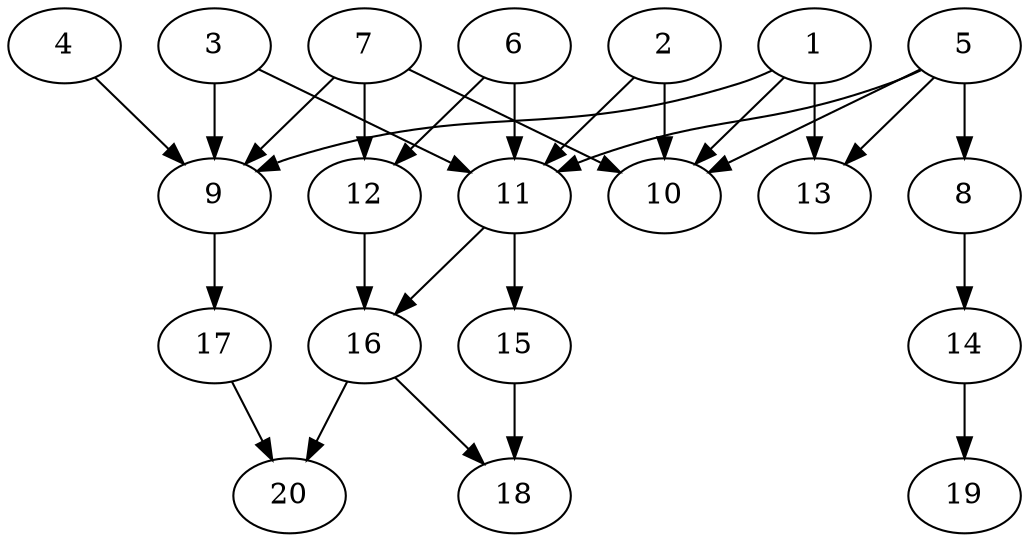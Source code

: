 // DAG (tier=2-normal, mode=data, n=20, ccr=0.419, fat=0.689, density=0.598, regular=0.591, jump=0.128, mindata=2097152, maxdata=16777216)
// DAG automatically generated by daggen at Sun Aug 24 16:33:34 2025
// /home/ermia/Project/Environments/daggen/bin/daggen --dot --ccr 0.419 --fat 0.689 --regular 0.591 --density 0.598 --jump 0.128 --mindata 2097152 --maxdata 16777216 -n 20 
digraph G {
  1 [size="812055904155726976", alpha="0.11", expect_size="406027952077863488"]
  1 -> 9 [size ="355510045900800"]
  1 -> 10 [size ="355510045900800"]
  1 -> 13 [size ="355510045900800"]
  2 [size="120938286494752064", alpha="0.08", expect_size="60469143247376032"]
  2 -> 10 [size ="104766633934848"]
  2 -> 11 [size ="104766633934848"]
  3 [size="3223794279902390272", alpha="0.12", expect_size="1611897139951195136"]
  3 -> 9 [size ="1103420391948288"]
  3 -> 11 [size ="1103420391948288"]
  4 [size="34783930999818048", alpha="0.01", expect_size="17391965499909024"]
  4 -> 9 [size ="739326140874752"]
  5 [size="217066197490667094016", alpha="0.13", expect_size="108533098745333547008"]
  5 -> 8 [size ="288946953125888"]
  5 -> 10 [size ="288946953125888"]
  5 -> 11 [size ="288946953125888"]
  5 -> 13 [size ="288946953125888"]
  6 [size="2813093896245005312", alpha="0.20", expect_size="1406546948122502656"]
  6 -> 11 [size ="1746717061939200"]
  6 -> 12 [size ="1746717061939200"]
  7 [size="122069600469119792", alpha="0.13", expect_size="61034800234559896"]
  7 -> 9 [size ="2205585034444800"]
  7 -> 10 [size ="2205585034444800"]
  7 -> 12 [size ="2205585034444800"]
  8 [size="231796688296825664", alpha="0.11", expect_size="115898344148412832"]
  8 -> 14 [size ="220762157875200"]
  9 [size="1859933593360300", alpha="0.03", expect_size="929966796680150"]
  9 -> 17 [size ="53864560590848"]
  10 [size="20261412113180096", alpha="0.09", expect_size="10130706056590048"]
  11 [size="110807312603228688", alpha="0.11", expect_size="55403656301614344"]
  11 -> 15 [size ="70305133363200"]
  11 -> 16 [size ="70305133363200"]
  12 [size="137710410981879840768", alpha="0.10", expect_size="68855205490939920384"]
  12 -> 16 [size ="213337811976192"]
  13 [size="120143610233803648", alpha="0.15", expect_size="60071805116901824"]
  14 [size="631197712431387246592", alpha="0.09", expect_size="315598856215693623296"]
  14 -> 19 [size ="588663259922432"]
  15 [size="14677044069981487104", alpha="0.05", expect_size="7338522034990743552"]
  15 -> 18 [size ="47956673691648"]
  16 [size="121967262689728135168", alpha="0.05", expect_size="60983631344864067584"]
  16 -> 18 [size ="196751856238592"]
  16 -> 20 [size ="196751856238592"]
  17 [size="163018717173191456", alpha="0.17", expect_size="81509358586595728"]
  17 -> 20 [size ="67516290301952"]
  18 [size="4157648423292762062848", alpha="0.00", expect_size="2078824211646381031424"]
  19 [size="604678470018309029888", alpha="0.13", expect_size="302339235009154514944"]
  20 [size="10376376529272668", alpha="0.07", expect_size="5188188264636334"]
}
